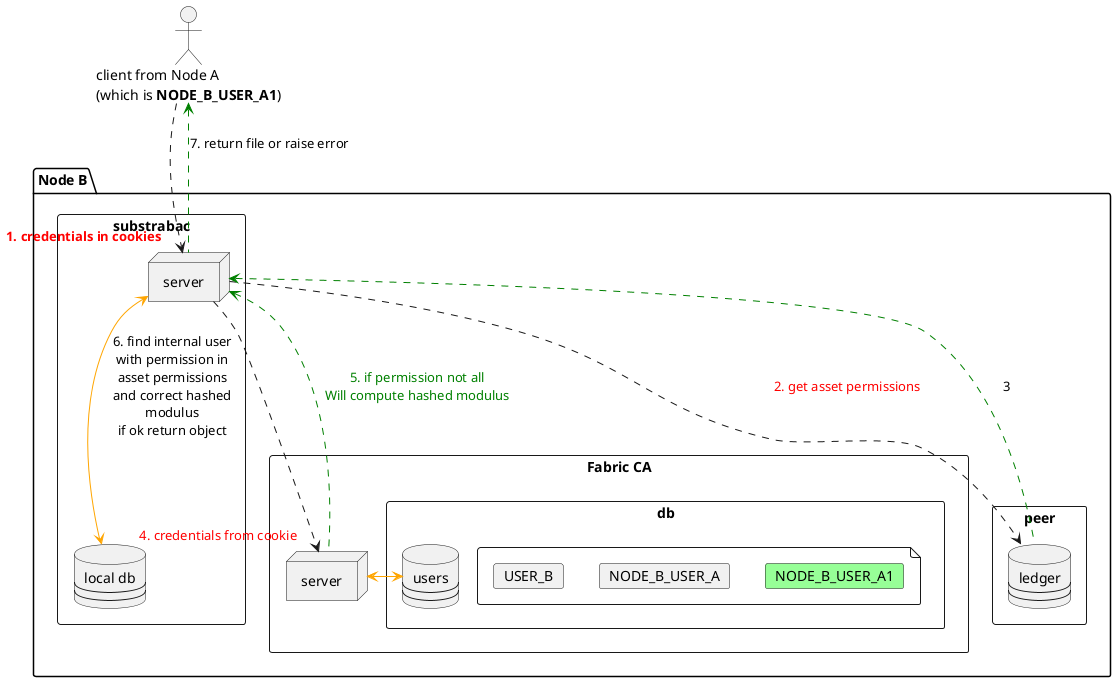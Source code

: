@startuml

skinparam shadowing false


package "Node B" as nodeB {
   rectangle "peer" as peerB {
    database ledgerB [
      ledger
      ----
      ----
    ]
  }
  rectangle "substrabac" as substrabacB {
    database localdbB [
      local db
      ----
      ----
    ]
    node server as djangoB
  }
  rectangle "Fabric CA" as fcaB {
    rectangle db as fcadbB {
        database usersB [
            users
            ----
            ----
        ]
        file {
            card USER_B
            card NODE_B_USER_A
            card NODE_B_USER_A1 #PHYSICAL
        }
    }
    node server as fcaserverB
  }
}

actor "client from Node A\n(which is <b>NODE_B_USER_A1</b>)" as client

USER_B -[hidden]r- NODE_B_USER_A
NODE_B_USER_A -[hidden]r- NODE_B_USER_A1

fcaserverB <-[#orange]> usersB

client .> djangoB: " " "<font color=red><b>1. credentials in cookies</b></font>"

djangoB .> ledgerB: <font color=red>2. get asset permissions</font>
djangoB <.[#green]. ledgerB: 3

djangoB .> fcaserverB: " " "<font color=red>4. credentials from cookie</font>"
djangoB <.[#green]. fcaserverB: <font color=green>5. if permission not all</font>\n<font color=green>Will compute hashed modulus</font>

djangoB <--[#orange]> localdbB: 6. find internal user\nwith permission in\nasset permissions\nand correct hashed\nmodulus\nif ok return object

client <.[#green]. djangoB: 7. return file or raise error




@enduml
